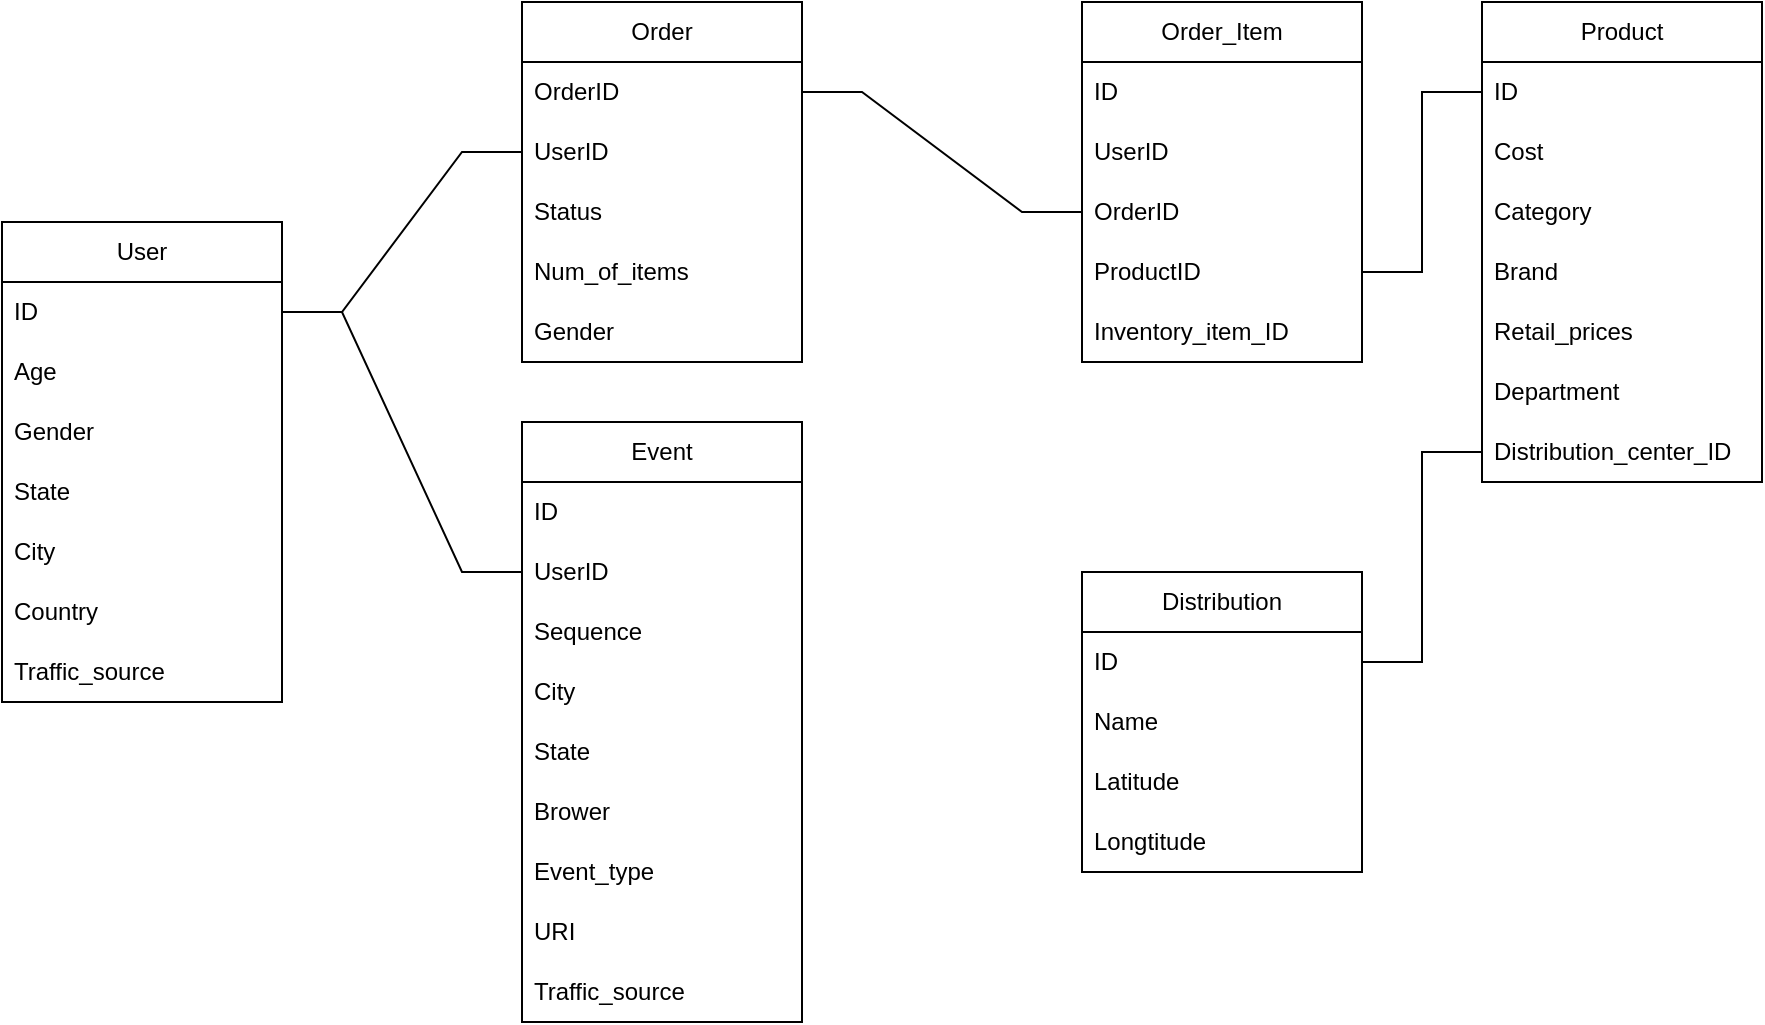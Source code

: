 <mxfile version="24.3.1" type="github">
  <diagram name="Page-1" id="ndhoW0gi7-yPXZ_dsMSF">
    <mxGraphModel dx="1678" dy="884" grid="1" gridSize="10" guides="1" tooltips="1" connect="1" arrows="1" fold="1" page="1" pageScale="1" pageWidth="827" pageHeight="1169" math="0" shadow="0">
      <root>
        <mxCell id="0" />
        <mxCell id="1" parent="0" />
        <mxCell id="7ngJS3TzkYsdgbCSGeTs-1" value="User" style="swimlane;fontStyle=0;childLayout=stackLayout;horizontal=1;startSize=30;horizontalStack=0;resizeParent=1;resizeParentMax=0;resizeLast=0;collapsible=1;marginBottom=0;whiteSpace=wrap;html=1;" vertex="1" parent="1">
          <mxGeometry x="40" y="600" width="140" height="240" as="geometry" />
        </mxCell>
        <mxCell id="7ngJS3TzkYsdgbCSGeTs-2" value="ID" style="text;strokeColor=none;fillColor=none;align=left;verticalAlign=middle;spacingLeft=4;spacingRight=4;overflow=hidden;points=[[0,0.5],[1,0.5]];portConstraint=eastwest;rotatable=0;whiteSpace=wrap;html=1;" vertex="1" parent="7ngJS3TzkYsdgbCSGeTs-1">
          <mxGeometry y="30" width="140" height="30" as="geometry" />
        </mxCell>
        <mxCell id="7ngJS3TzkYsdgbCSGeTs-3" value="Age" style="text;strokeColor=none;fillColor=none;align=left;verticalAlign=middle;spacingLeft=4;spacingRight=4;overflow=hidden;points=[[0,0.5],[1,0.5]];portConstraint=eastwest;rotatable=0;whiteSpace=wrap;html=1;" vertex="1" parent="7ngJS3TzkYsdgbCSGeTs-1">
          <mxGeometry y="60" width="140" height="30" as="geometry" />
        </mxCell>
        <mxCell id="7ngJS3TzkYsdgbCSGeTs-4" value="Gender" style="text;strokeColor=none;fillColor=none;align=left;verticalAlign=middle;spacingLeft=4;spacingRight=4;overflow=hidden;points=[[0,0.5],[1,0.5]];portConstraint=eastwest;rotatable=0;whiteSpace=wrap;html=1;" vertex="1" parent="7ngJS3TzkYsdgbCSGeTs-1">
          <mxGeometry y="90" width="140" height="30" as="geometry" />
        </mxCell>
        <mxCell id="7ngJS3TzkYsdgbCSGeTs-5" value="State" style="text;strokeColor=none;fillColor=none;align=left;verticalAlign=middle;spacingLeft=4;spacingRight=4;overflow=hidden;points=[[0,0.5],[1,0.5]];portConstraint=eastwest;rotatable=0;whiteSpace=wrap;html=1;" vertex="1" parent="7ngJS3TzkYsdgbCSGeTs-1">
          <mxGeometry y="120" width="140" height="30" as="geometry" />
        </mxCell>
        <mxCell id="7ngJS3TzkYsdgbCSGeTs-6" value="City" style="text;strokeColor=none;fillColor=none;align=left;verticalAlign=middle;spacingLeft=4;spacingRight=4;overflow=hidden;points=[[0,0.5],[1,0.5]];portConstraint=eastwest;rotatable=0;whiteSpace=wrap;html=1;" vertex="1" parent="7ngJS3TzkYsdgbCSGeTs-1">
          <mxGeometry y="150" width="140" height="30" as="geometry" />
        </mxCell>
        <mxCell id="7ngJS3TzkYsdgbCSGeTs-7" value="Country" style="text;strokeColor=none;fillColor=none;align=left;verticalAlign=middle;spacingLeft=4;spacingRight=4;overflow=hidden;points=[[0,0.5],[1,0.5]];portConstraint=eastwest;rotatable=0;whiteSpace=wrap;html=1;" vertex="1" parent="7ngJS3TzkYsdgbCSGeTs-1">
          <mxGeometry y="180" width="140" height="30" as="geometry" />
        </mxCell>
        <mxCell id="7ngJS3TzkYsdgbCSGeTs-8" value="Traffic_source" style="text;strokeColor=none;fillColor=none;align=left;verticalAlign=middle;spacingLeft=4;spacingRight=4;overflow=hidden;points=[[0,0.5],[1,0.5]];portConstraint=eastwest;rotatable=0;whiteSpace=wrap;html=1;" vertex="1" parent="7ngJS3TzkYsdgbCSGeTs-1">
          <mxGeometry y="210" width="140" height="30" as="geometry" />
        </mxCell>
        <mxCell id="7ngJS3TzkYsdgbCSGeTs-9" value="Order" style="swimlane;fontStyle=0;childLayout=stackLayout;horizontal=1;startSize=30;horizontalStack=0;resizeParent=1;resizeParentMax=0;resizeLast=0;collapsible=1;marginBottom=0;whiteSpace=wrap;html=1;" vertex="1" parent="1">
          <mxGeometry x="300" y="490" width="140" height="180" as="geometry" />
        </mxCell>
        <mxCell id="7ngJS3TzkYsdgbCSGeTs-10" value="OrderID" style="text;strokeColor=none;fillColor=none;align=left;verticalAlign=middle;spacingLeft=4;spacingRight=4;overflow=hidden;points=[[0,0.5],[1,0.5]];portConstraint=eastwest;rotatable=0;whiteSpace=wrap;html=1;" vertex="1" parent="7ngJS3TzkYsdgbCSGeTs-9">
          <mxGeometry y="30" width="140" height="30" as="geometry" />
        </mxCell>
        <mxCell id="7ngJS3TzkYsdgbCSGeTs-11" value="UserID" style="text;strokeColor=none;fillColor=none;align=left;verticalAlign=middle;spacingLeft=4;spacingRight=4;overflow=hidden;points=[[0,0.5],[1,0.5]];portConstraint=eastwest;rotatable=0;whiteSpace=wrap;html=1;" vertex="1" parent="7ngJS3TzkYsdgbCSGeTs-9">
          <mxGeometry y="60" width="140" height="30" as="geometry" />
        </mxCell>
        <mxCell id="7ngJS3TzkYsdgbCSGeTs-12" value="Status" style="text;strokeColor=none;fillColor=none;align=left;verticalAlign=middle;spacingLeft=4;spacingRight=4;overflow=hidden;points=[[0,0.5],[1,0.5]];portConstraint=eastwest;rotatable=0;whiteSpace=wrap;html=1;" vertex="1" parent="7ngJS3TzkYsdgbCSGeTs-9">
          <mxGeometry y="90" width="140" height="30" as="geometry" />
        </mxCell>
        <mxCell id="7ngJS3TzkYsdgbCSGeTs-13" value="Num_of_items" style="text;strokeColor=none;fillColor=none;align=left;verticalAlign=middle;spacingLeft=4;spacingRight=4;overflow=hidden;points=[[0,0.5],[1,0.5]];portConstraint=eastwest;rotatable=0;whiteSpace=wrap;html=1;" vertex="1" parent="7ngJS3TzkYsdgbCSGeTs-9">
          <mxGeometry y="120" width="140" height="30" as="geometry" />
        </mxCell>
        <mxCell id="7ngJS3TzkYsdgbCSGeTs-14" value="Gender" style="text;strokeColor=none;fillColor=none;align=left;verticalAlign=middle;spacingLeft=4;spacingRight=4;overflow=hidden;points=[[0,0.5],[1,0.5]];portConstraint=eastwest;rotatable=0;whiteSpace=wrap;html=1;" vertex="1" parent="7ngJS3TzkYsdgbCSGeTs-9">
          <mxGeometry y="150" width="140" height="30" as="geometry" />
        </mxCell>
        <mxCell id="7ngJS3TzkYsdgbCSGeTs-20" value="Product" style="swimlane;fontStyle=0;childLayout=stackLayout;horizontal=1;startSize=30;horizontalStack=0;resizeParent=1;resizeParentMax=0;resizeLast=0;collapsible=1;marginBottom=0;whiteSpace=wrap;html=1;" vertex="1" parent="1">
          <mxGeometry x="780" y="490" width="140" height="240" as="geometry" />
        </mxCell>
        <mxCell id="7ngJS3TzkYsdgbCSGeTs-21" value="ID" style="text;strokeColor=none;fillColor=none;align=left;verticalAlign=middle;spacingLeft=4;spacingRight=4;overflow=hidden;points=[[0,0.5],[1,0.5]];portConstraint=eastwest;rotatable=0;whiteSpace=wrap;html=1;" vertex="1" parent="7ngJS3TzkYsdgbCSGeTs-20">
          <mxGeometry y="30" width="140" height="30" as="geometry" />
        </mxCell>
        <mxCell id="7ngJS3TzkYsdgbCSGeTs-22" value="Cost" style="text;strokeColor=none;fillColor=none;align=left;verticalAlign=middle;spacingLeft=4;spacingRight=4;overflow=hidden;points=[[0,0.5],[1,0.5]];portConstraint=eastwest;rotatable=0;whiteSpace=wrap;html=1;" vertex="1" parent="7ngJS3TzkYsdgbCSGeTs-20">
          <mxGeometry y="60" width="140" height="30" as="geometry" />
        </mxCell>
        <mxCell id="7ngJS3TzkYsdgbCSGeTs-23" value="Category" style="text;strokeColor=none;fillColor=none;align=left;verticalAlign=middle;spacingLeft=4;spacingRight=4;overflow=hidden;points=[[0,0.5],[1,0.5]];portConstraint=eastwest;rotatable=0;whiteSpace=wrap;html=1;" vertex="1" parent="7ngJS3TzkYsdgbCSGeTs-20">
          <mxGeometry y="90" width="140" height="30" as="geometry" />
        </mxCell>
        <mxCell id="7ngJS3TzkYsdgbCSGeTs-24" value="Brand" style="text;strokeColor=none;fillColor=none;align=left;verticalAlign=middle;spacingLeft=4;spacingRight=4;overflow=hidden;points=[[0,0.5],[1,0.5]];portConstraint=eastwest;rotatable=0;whiteSpace=wrap;html=1;" vertex="1" parent="7ngJS3TzkYsdgbCSGeTs-20">
          <mxGeometry y="120" width="140" height="30" as="geometry" />
        </mxCell>
        <mxCell id="7ngJS3TzkYsdgbCSGeTs-25" value="Retail_prices" style="text;strokeColor=none;fillColor=none;align=left;verticalAlign=middle;spacingLeft=4;spacingRight=4;overflow=hidden;points=[[0,0.5],[1,0.5]];portConstraint=eastwest;rotatable=0;whiteSpace=wrap;html=1;" vertex="1" parent="7ngJS3TzkYsdgbCSGeTs-20">
          <mxGeometry y="150" width="140" height="30" as="geometry" />
        </mxCell>
        <mxCell id="7ngJS3TzkYsdgbCSGeTs-26" value="Department" style="text;strokeColor=none;fillColor=none;align=left;verticalAlign=middle;spacingLeft=4;spacingRight=4;overflow=hidden;points=[[0,0.5],[1,0.5]];portConstraint=eastwest;rotatable=0;whiteSpace=wrap;html=1;" vertex="1" parent="7ngJS3TzkYsdgbCSGeTs-20">
          <mxGeometry y="180" width="140" height="30" as="geometry" />
        </mxCell>
        <mxCell id="7ngJS3TzkYsdgbCSGeTs-27" value="Distribution_center_ID" style="text;strokeColor=none;fillColor=none;align=left;verticalAlign=middle;spacingLeft=4;spacingRight=4;overflow=hidden;points=[[0,0.5],[1,0.5]];portConstraint=eastwest;rotatable=0;whiteSpace=wrap;html=1;" vertex="1" parent="7ngJS3TzkYsdgbCSGeTs-20">
          <mxGeometry y="210" width="140" height="30" as="geometry" />
        </mxCell>
        <mxCell id="7ngJS3TzkYsdgbCSGeTs-28" value="Order_Item" style="swimlane;fontStyle=0;childLayout=stackLayout;horizontal=1;startSize=30;horizontalStack=0;resizeParent=1;resizeParentMax=0;resizeLast=0;collapsible=1;marginBottom=0;whiteSpace=wrap;html=1;" vertex="1" parent="1">
          <mxGeometry x="580" y="490" width="140" height="180" as="geometry" />
        </mxCell>
        <mxCell id="7ngJS3TzkYsdgbCSGeTs-29" value="ID" style="text;strokeColor=none;fillColor=none;align=left;verticalAlign=middle;spacingLeft=4;spacingRight=4;overflow=hidden;points=[[0,0.5],[1,0.5]];portConstraint=eastwest;rotatable=0;whiteSpace=wrap;html=1;" vertex="1" parent="7ngJS3TzkYsdgbCSGeTs-28">
          <mxGeometry y="30" width="140" height="30" as="geometry" />
        </mxCell>
        <mxCell id="7ngJS3TzkYsdgbCSGeTs-30" value="UserID" style="text;strokeColor=none;fillColor=none;align=left;verticalAlign=middle;spacingLeft=4;spacingRight=4;overflow=hidden;points=[[0,0.5],[1,0.5]];portConstraint=eastwest;rotatable=0;whiteSpace=wrap;html=1;" vertex="1" parent="7ngJS3TzkYsdgbCSGeTs-28">
          <mxGeometry y="60" width="140" height="30" as="geometry" />
        </mxCell>
        <mxCell id="7ngJS3TzkYsdgbCSGeTs-31" value="Order&lt;span style=&quot;background-color: initial;&quot;&gt;ID&lt;/span&gt;" style="text;strokeColor=none;fillColor=none;align=left;verticalAlign=middle;spacingLeft=4;spacingRight=4;overflow=hidden;points=[[0,0.5],[1,0.5]];portConstraint=eastwest;rotatable=0;whiteSpace=wrap;html=1;" vertex="1" parent="7ngJS3TzkYsdgbCSGeTs-28">
          <mxGeometry y="90" width="140" height="30" as="geometry" />
        </mxCell>
        <mxCell id="7ngJS3TzkYsdgbCSGeTs-36" value="ProductID" style="text;strokeColor=none;fillColor=none;align=left;verticalAlign=middle;spacingLeft=4;spacingRight=4;overflow=hidden;points=[[0,0.5],[1,0.5]];portConstraint=eastwest;rotatable=0;whiteSpace=wrap;html=1;" vertex="1" parent="7ngJS3TzkYsdgbCSGeTs-28">
          <mxGeometry y="120" width="140" height="30" as="geometry" />
        </mxCell>
        <mxCell id="7ngJS3TzkYsdgbCSGeTs-37" value="Inventory_item_ID" style="text;strokeColor=none;fillColor=none;align=left;verticalAlign=middle;spacingLeft=4;spacingRight=4;overflow=hidden;points=[[0,0.5],[1,0.5]];portConstraint=eastwest;rotatable=0;whiteSpace=wrap;html=1;" vertex="1" parent="7ngJS3TzkYsdgbCSGeTs-28">
          <mxGeometry y="150" width="140" height="30" as="geometry" />
        </mxCell>
        <mxCell id="7ngJS3TzkYsdgbCSGeTs-38" value="Distribution" style="swimlane;fontStyle=0;childLayout=stackLayout;horizontal=1;startSize=30;horizontalStack=0;resizeParent=1;resizeParentMax=0;resizeLast=0;collapsible=1;marginBottom=0;whiteSpace=wrap;html=1;" vertex="1" parent="1">
          <mxGeometry x="580" y="775" width="140" height="150" as="geometry" />
        </mxCell>
        <mxCell id="7ngJS3TzkYsdgbCSGeTs-39" value="ID" style="text;strokeColor=none;fillColor=none;align=left;verticalAlign=middle;spacingLeft=4;spacingRight=4;overflow=hidden;points=[[0,0.5],[1,0.5]];portConstraint=eastwest;rotatable=0;whiteSpace=wrap;html=1;" vertex="1" parent="7ngJS3TzkYsdgbCSGeTs-38">
          <mxGeometry y="30" width="140" height="30" as="geometry" />
        </mxCell>
        <mxCell id="7ngJS3TzkYsdgbCSGeTs-40" value="Name" style="text;strokeColor=none;fillColor=none;align=left;verticalAlign=middle;spacingLeft=4;spacingRight=4;overflow=hidden;points=[[0,0.5],[1,0.5]];portConstraint=eastwest;rotatable=0;whiteSpace=wrap;html=1;" vertex="1" parent="7ngJS3TzkYsdgbCSGeTs-38">
          <mxGeometry y="60" width="140" height="30" as="geometry" />
        </mxCell>
        <mxCell id="7ngJS3TzkYsdgbCSGeTs-41" value="Latitude" style="text;strokeColor=none;fillColor=none;align=left;verticalAlign=middle;spacingLeft=4;spacingRight=4;overflow=hidden;points=[[0,0.5],[1,0.5]];portConstraint=eastwest;rotatable=0;whiteSpace=wrap;html=1;" vertex="1" parent="7ngJS3TzkYsdgbCSGeTs-38">
          <mxGeometry y="90" width="140" height="30" as="geometry" />
        </mxCell>
        <mxCell id="7ngJS3TzkYsdgbCSGeTs-42" value="Longtitude" style="text;strokeColor=none;fillColor=none;align=left;verticalAlign=middle;spacingLeft=4;spacingRight=4;overflow=hidden;points=[[0,0.5],[1,0.5]];portConstraint=eastwest;rotatable=0;whiteSpace=wrap;html=1;" vertex="1" parent="7ngJS3TzkYsdgbCSGeTs-38">
          <mxGeometry y="120" width="140" height="30" as="geometry" />
        </mxCell>
        <mxCell id="7ngJS3TzkYsdgbCSGeTs-43" value="Event" style="swimlane;fontStyle=0;childLayout=stackLayout;horizontal=1;startSize=30;horizontalStack=0;resizeParent=1;resizeParentMax=0;resizeLast=0;collapsible=1;marginBottom=0;whiteSpace=wrap;html=1;" vertex="1" parent="1">
          <mxGeometry x="300" y="700" width="140" height="300" as="geometry" />
        </mxCell>
        <mxCell id="7ngJS3TzkYsdgbCSGeTs-44" value="ID" style="text;strokeColor=none;fillColor=none;align=left;verticalAlign=middle;spacingLeft=4;spacingRight=4;overflow=hidden;points=[[0,0.5],[1,0.5]];portConstraint=eastwest;rotatable=0;whiteSpace=wrap;html=1;" vertex="1" parent="7ngJS3TzkYsdgbCSGeTs-43">
          <mxGeometry y="30" width="140" height="30" as="geometry" />
        </mxCell>
        <mxCell id="7ngJS3TzkYsdgbCSGeTs-45" value="UserID" style="text;strokeColor=none;fillColor=none;align=left;verticalAlign=middle;spacingLeft=4;spacingRight=4;overflow=hidden;points=[[0,0.5],[1,0.5]];portConstraint=eastwest;rotatable=0;whiteSpace=wrap;html=1;" vertex="1" parent="7ngJS3TzkYsdgbCSGeTs-43">
          <mxGeometry y="60" width="140" height="30" as="geometry" />
        </mxCell>
        <mxCell id="7ngJS3TzkYsdgbCSGeTs-46" value="Sequence" style="text;strokeColor=none;fillColor=none;align=left;verticalAlign=middle;spacingLeft=4;spacingRight=4;overflow=hidden;points=[[0,0.5],[1,0.5]];portConstraint=eastwest;rotatable=0;whiteSpace=wrap;html=1;" vertex="1" parent="7ngJS3TzkYsdgbCSGeTs-43">
          <mxGeometry y="90" width="140" height="30" as="geometry" />
        </mxCell>
        <mxCell id="7ngJS3TzkYsdgbCSGeTs-47" value="City" style="text;strokeColor=none;fillColor=none;align=left;verticalAlign=middle;spacingLeft=4;spacingRight=4;overflow=hidden;points=[[0,0.5],[1,0.5]];portConstraint=eastwest;rotatable=0;whiteSpace=wrap;html=1;" vertex="1" parent="7ngJS3TzkYsdgbCSGeTs-43">
          <mxGeometry y="120" width="140" height="30" as="geometry" />
        </mxCell>
        <mxCell id="7ngJS3TzkYsdgbCSGeTs-48" value="State" style="text;strokeColor=none;fillColor=none;align=left;verticalAlign=middle;spacingLeft=4;spacingRight=4;overflow=hidden;points=[[0,0.5],[1,0.5]];portConstraint=eastwest;rotatable=0;whiteSpace=wrap;html=1;" vertex="1" parent="7ngJS3TzkYsdgbCSGeTs-43">
          <mxGeometry y="150" width="140" height="30" as="geometry" />
        </mxCell>
        <mxCell id="7ngJS3TzkYsdgbCSGeTs-49" value="Brower" style="text;strokeColor=none;fillColor=none;align=left;verticalAlign=middle;spacingLeft=4;spacingRight=4;overflow=hidden;points=[[0,0.5],[1,0.5]];portConstraint=eastwest;rotatable=0;whiteSpace=wrap;html=1;" vertex="1" parent="7ngJS3TzkYsdgbCSGeTs-43">
          <mxGeometry y="180" width="140" height="30" as="geometry" />
        </mxCell>
        <mxCell id="7ngJS3TzkYsdgbCSGeTs-50" value="Event_type" style="text;strokeColor=none;fillColor=none;align=left;verticalAlign=middle;spacingLeft=4;spacingRight=4;overflow=hidden;points=[[0,0.5],[1,0.5]];portConstraint=eastwest;rotatable=0;whiteSpace=wrap;html=1;" vertex="1" parent="7ngJS3TzkYsdgbCSGeTs-43">
          <mxGeometry y="210" width="140" height="30" as="geometry" />
        </mxCell>
        <mxCell id="7ngJS3TzkYsdgbCSGeTs-51" value="URI" style="text;strokeColor=none;fillColor=none;align=left;verticalAlign=middle;spacingLeft=4;spacingRight=4;overflow=hidden;points=[[0,0.5],[1,0.5]];portConstraint=eastwest;rotatable=0;whiteSpace=wrap;html=1;" vertex="1" parent="7ngJS3TzkYsdgbCSGeTs-43">
          <mxGeometry y="240" width="140" height="30" as="geometry" />
        </mxCell>
        <mxCell id="7ngJS3TzkYsdgbCSGeTs-52" value="Traffic_source" style="text;strokeColor=none;fillColor=none;align=left;verticalAlign=middle;spacingLeft=4;spacingRight=4;overflow=hidden;points=[[0,0.5],[1,0.5]];portConstraint=eastwest;rotatable=0;whiteSpace=wrap;html=1;" vertex="1" parent="7ngJS3TzkYsdgbCSGeTs-43">
          <mxGeometry y="270" width="140" height="30" as="geometry" />
        </mxCell>
        <mxCell id="7ngJS3TzkYsdgbCSGeTs-53" style="edgeStyle=entityRelationEdgeStyle;rounded=0;orthogonalLoop=1;jettySize=auto;html=1;entryX=1;entryY=0.5;entryDx=0;entryDy=0;endArrow=none;endFill=0;startArrow=none;startFill=0;" edge="1" parent="1" source="7ngJS3TzkYsdgbCSGeTs-11" target="7ngJS3TzkYsdgbCSGeTs-2">
          <mxGeometry relative="1" as="geometry" />
        </mxCell>
        <mxCell id="7ngJS3TzkYsdgbCSGeTs-54" style="edgeStyle=entityRelationEdgeStyle;rounded=0;orthogonalLoop=1;jettySize=auto;html=1;endArrow=none;endFill=0;startArrow=none;startFill=0;" edge="1" parent="1" source="7ngJS3TzkYsdgbCSGeTs-45" target="7ngJS3TzkYsdgbCSGeTs-2">
          <mxGeometry relative="1" as="geometry" />
        </mxCell>
        <mxCell id="7ngJS3TzkYsdgbCSGeTs-55" style="edgeStyle=entityRelationEdgeStyle;rounded=0;orthogonalLoop=1;jettySize=auto;html=1;endArrow=none;endFill=0;startArrow=none;startFill=0;" edge="1" parent="1" source="7ngJS3TzkYsdgbCSGeTs-10" target="7ngJS3TzkYsdgbCSGeTs-31">
          <mxGeometry relative="1" as="geometry" />
        </mxCell>
        <mxCell id="7ngJS3TzkYsdgbCSGeTs-56" style="edgeStyle=entityRelationEdgeStyle;rounded=0;orthogonalLoop=1;jettySize=auto;html=1;entryX=0;entryY=0.5;entryDx=0;entryDy=0;endArrow=none;endFill=0;startArrow=none;startFill=0;" edge="1" parent="1" source="7ngJS3TzkYsdgbCSGeTs-36" target="7ngJS3TzkYsdgbCSGeTs-21">
          <mxGeometry relative="1" as="geometry" />
        </mxCell>
        <mxCell id="7ngJS3TzkYsdgbCSGeTs-57" style="edgeStyle=entityRelationEdgeStyle;rounded=0;orthogonalLoop=1;jettySize=auto;html=1;entryX=1;entryY=0.5;entryDx=0;entryDy=0;endArrow=none;endFill=0;" edge="1" parent="1" source="7ngJS3TzkYsdgbCSGeTs-27" target="7ngJS3TzkYsdgbCSGeTs-39">
          <mxGeometry relative="1" as="geometry" />
        </mxCell>
      </root>
    </mxGraphModel>
  </diagram>
</mxfile>
